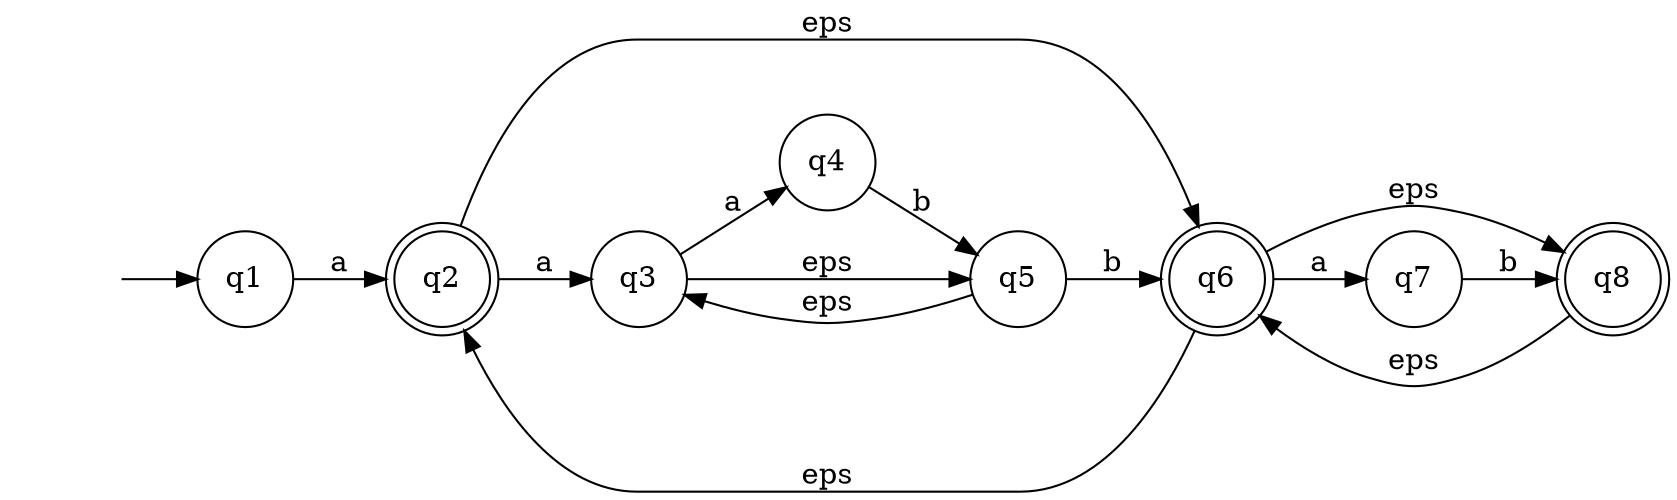 digraph G3_21 {
    # НКА a(a(ab)*b)*(ab)* с eps-переходами
    rankdir = "LR";
    node [shape = "none"]; "";
    node [shape = "doublecircle"]; q2, q6, q8;
    node [shape = "circle"];
    "" -> q1;
    q1 -> q2 [label = "a"];
    q2 -> q3 [label = "a"];
    q2 -> q6 [label = "eps"];
    q3 -> q4 [label = "a"];
    q3 -> q5 [label = "eps"];
    q4 -> q5 [label = "b"];
    q5 -> q3 [label = "eps"];
    q5 -> q6 [label = "b"];
    q6 -> q2 [label = "eps"];
    q6 -> q7 [label = "a"];
    q6 -> q8 [label = "eps"];
    q7 -> q8 [label = "b"];
    q8 -> q6 [label = "eps"];
}